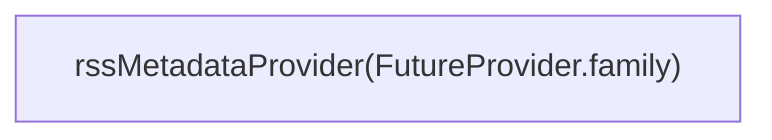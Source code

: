 %% RSS-Meta-Provider
flowchart TD
  rssMetadataProvider["rssMetadataProvider(FutureProvider.family)"]